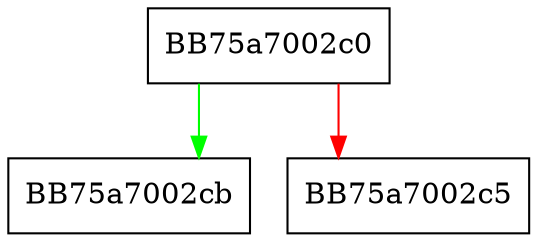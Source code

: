 digraph SetDomainHandler {
  node [shape="box"];
  graph [splines=ortho];
  BB75a7002c0 -> BB75a7002cb [color="green"];
  BB75a7002c0 -> BB75a7002c5 [color="red"];
}